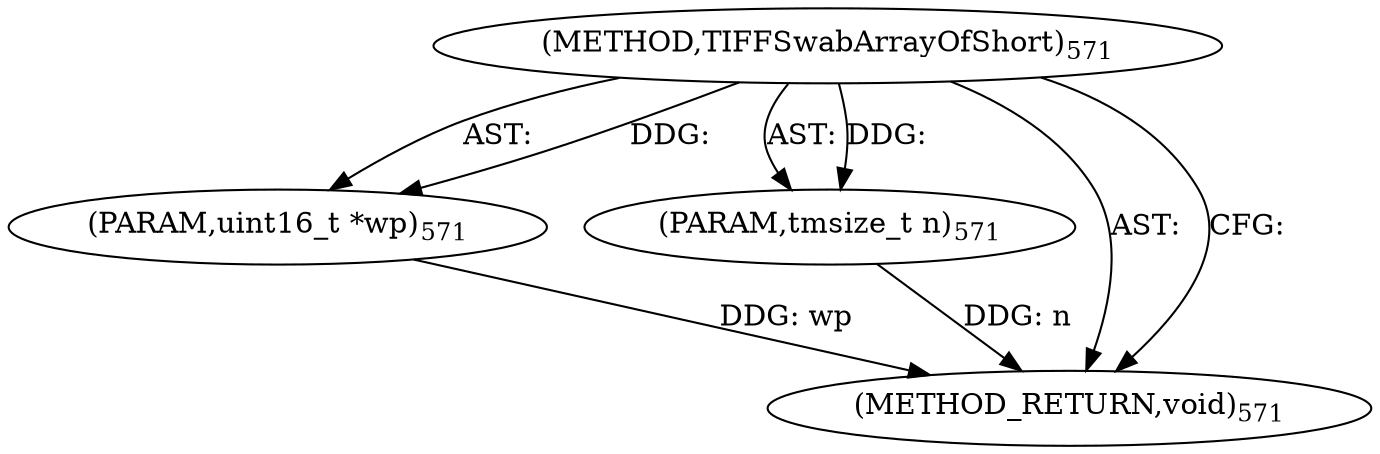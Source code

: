 digraph "TIFFSwabArrayOfShort" {  
"9225" [label = <(METHOD,TIFFSwabArrayOfShort)<SUB>571</SUB>> ]
"9226" [label = <(PARAM,uint16_t *wp)<SUB>571</SUB>> ]
"9227" [label = <(PARAM,tmsize_t n)<SUB>571</SUB>> ]
"9228" [label = <(METHOD_RETURN,void)<SUB>571</SUB>> ]
  "9225" -> "9226"  [ label = "AST: "] 
  "9225" -> "9227"  [ label = "AST: "] 
  "9225" -> "9228"  [ label = "AST: "] 
  "9225" -> "9228"  [ label = "CFG: "] 
  "9226" -> "9228"  [ label = "DDG: wp"] 
  "9227" -> "9228"  [ label = "DDG: n"] 
  "9225" -> "9226"  [ label = "DDG: "] 
  "9225" -> "9227"  [ label = "DDG: "] 
}
